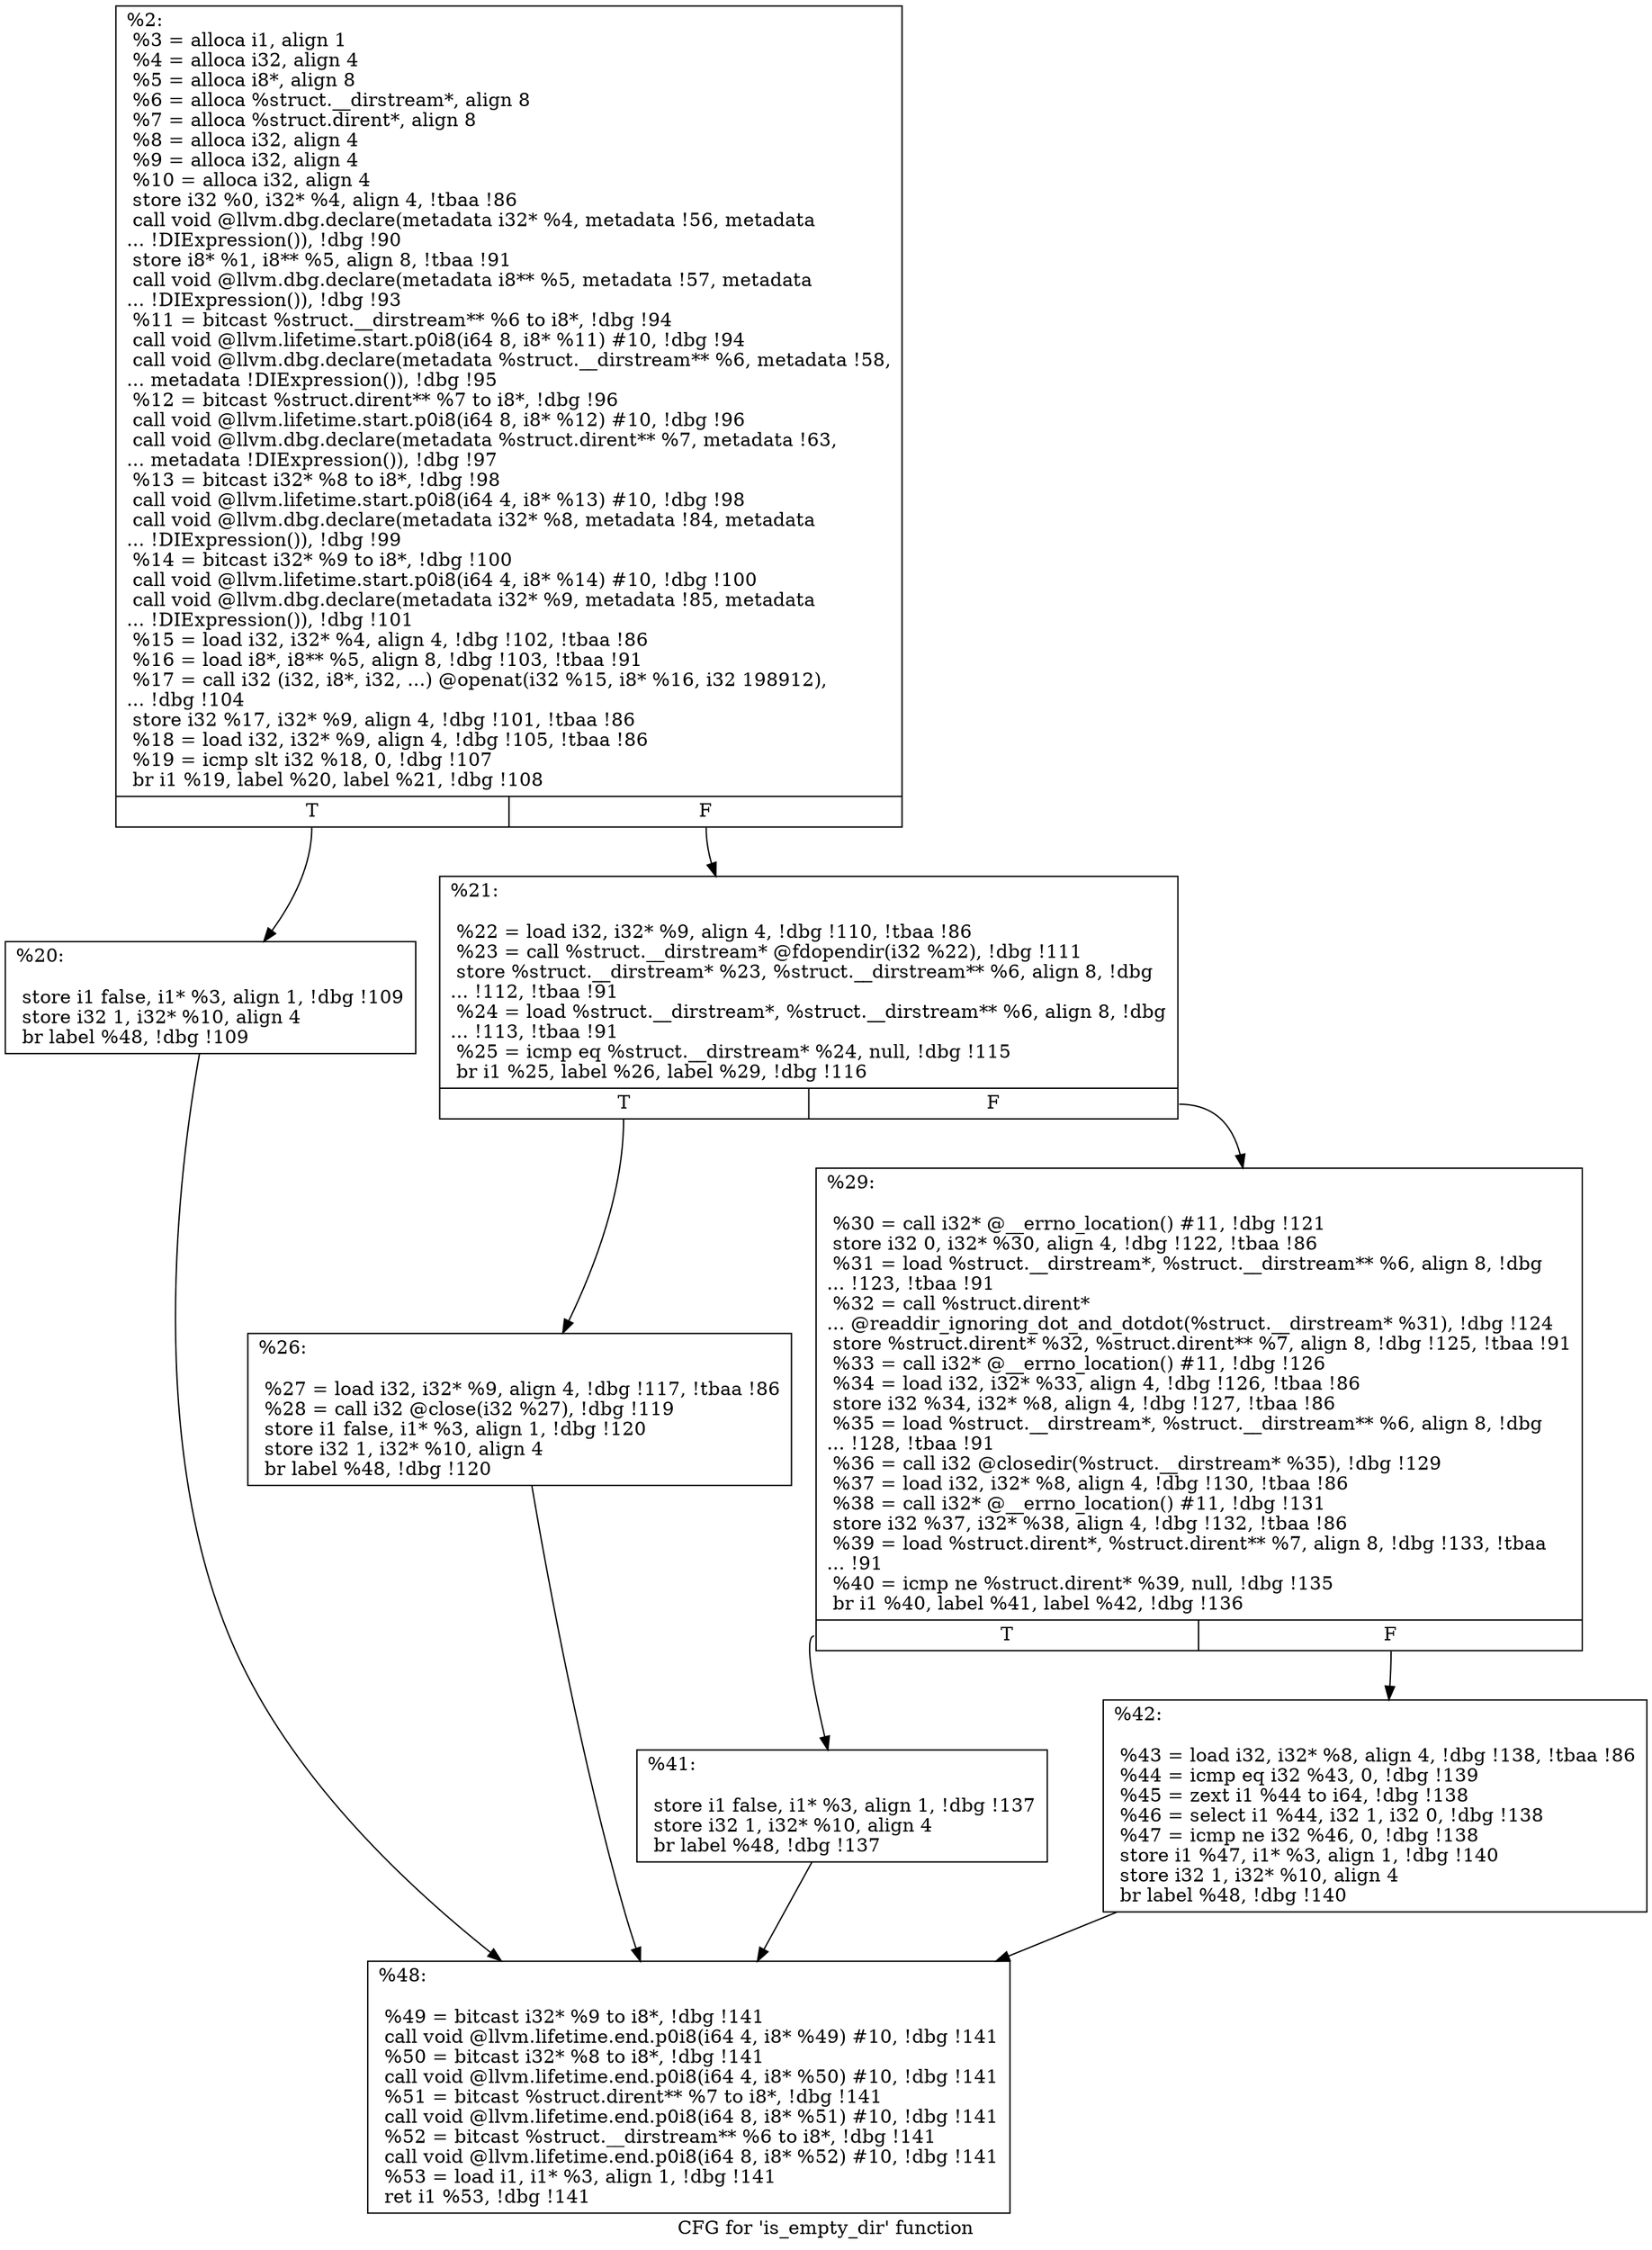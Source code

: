 digraph "CFG for 'is_empty_dir' function" {
	label="CFG for 'is_empty_dir' function";

	Node0x8b4de0 [shape=record,label="{%2:\l  %3 = alloca i1, align 1\l  %4 = alloca i32, align 4\l  %5 = alloca i8*, align 8\l  %6 = alloca %struct.__dirstream*, align 8\l  %7 = alloca %struct.dirent*, align 8\l  %8 = alloca i32, align 4\l  %9 = alloca i32, align 4\l  %10 = alloca i32, align 4\l  store i32 %0, i32* %4, align 4, !tbaa !86\l  call void @llvm.dbg.declare(metadata i32* %4, metadata !56, metadata\l... !DIExpression()), !dbg !90\l  store i8* %1, i8** %5, align 8, !tbaa !91\l  call void @llvm.dbg.declare(metadata i8** %5, metadata !57, metadata\l... !DIExpression()), !dbg !93\l  %11 = bitcast %struct.__dirstream** %6 to i8*, !dbg !94\l  call void @llvm.lifetime.start.p0i8(i64 8, i8* %11) #10, !dbg !94\l  call void @llvm.dbg.declare(metadata %struct.__dirstream** %6, metadata !58,\l... metadata !DIExpression()), !dbg !95\l  %12 = bitcast %struct.dirent** %7 to i8*, !dbg !96\l  call void @llvm.lifetime.start.p0i8(i64 8, i8* %12) #10, !dbg !96\l  call void @llvm.dbg.declare(metadata %struct.dirent** %7, metadata !63,\l... metadata !DIExpression()), !dbg !97\l  %13 = bitcast i32* %8 to i8*, !dbg !98\l  call void @llvm.lifetime.start.p0i8(i64 4, i8* %13) #10, !dbg !98\l  call void @llvm.dbg.declare(metadata i32* %8, metadata !84, metadata\l... !DIExpression()), !dbg !99\l  %14 = bitcast i32* %9 to i8*, !dbg !100\l  call void @llvm.lifetime.start.p0i8(i64 4, i8* %14) #10, !dbg !100\l  call void @llvm.dbg.declare(metadata i32* %9, metadata !85, metadata\l... !DIExpression()), !dbg !101\l  %15 = load i32, i32* %4, align 4, !dbg !102, !tbaa !86\l  %16 = load i8*, i8** %5, align 8, !dbg !103, !tbaa !91\l  %17 = call i32 (i32, i8*, i32, ...) @openat(i32 %15, i8* %16, i32 198912),\l... !dbg !104\l  store i32 %17, i32* %9, align 4, !dbg !101, !tbaa !86\l  %18 = load i32, i32* %9, align 4, !dbg !105, !tbaa !86\l  %19 = icmp slt i32 %18, 0, !dbg !107\l  br i1 %19, label %20, label %21, !dbg !108\l|{<s0>T|<s1>F}}"];
	Node0x8b4de0:s0 -> Node0x8b4e30;
	Node0x8b4de0:s1 -> Node0x8b4e80;
	Node0x8b4e30 [shape=record,label="{%20:\l\l  store i1 false, i1* %3, align 1, !dbg !109\l  store i32 1, i32* %10, align 4\l  br label %48, !dbg !109\l}"];
	Node0x8b4e30 -> Node0x8b5010;
	Node0x8b4e80 [shape=record,label="{%21:\l\l  %22 = load i32, i32* %9, align 4, !dbg !110, !tbaa !86\l  %23 = call %struct.__dirstream* @fdopendir(i32 %22), !dbg !111\l  store %struct.__dirstream* %23, %struct.__dirstream** %6, align 8, !dbg\l... !112, !tbaa !91\l  %24 = load %struct.__dirstream*, %struct.__dirstream** %6, align 8, !dbg\l... !113, !tbaa !91\l  %25 = icmp eq %struct.__dirstream* %24, null, !dbg !115\l  br i1 %25, label %26, label %29, !dbg !116\l|{<s0>T|<s1>F}}"];
	Node0x8b4e80:s0 -> Node0x8b4ed0;
	Node0x8b4e80:s1 -> Node0x8b4f20;
	Node0x8b4ed0 [shape=record,label="{%26:\l\l  %27 = load i32, i32* %9, align 4, !dbg !117, !tbaa !86\l  %28 = call i32 @close(i32 %27), !dbg !119\l  store i1 false, i1* %3, align 1, !dbg !120\l  store i32 1, i32* %10, align 4\l  br label %48, !dbg !120\l}"];
	Node0x8b4ed0 -> Node0x8b5010;
	Node0x8b4f20 [shape=record,label="{%29:\l\l  %30 = call i32* @__errno_location() #11, !dbg !121\l  store i32 0, i32* %30, align 4, !dbg !122, !tbaa !86\l  %31 = load %struct.__dirstream*, %struct.__dirstream** %6, align 8, !dbg\l... !123, !tbaa !91\l  %32 = call %struct.dirent*\l... @readdir_ignoring_dot_and_dotdot(%struct.__dirstream* %31), !dbg !124\l  store %struct.dirent* %32, %struct.dirent** %7, align 8, !dbg !125, !tbaa !91\l  %33 = call i32* @__errno_location() #11, !dbg !126\l  %34 = load i32, i32* %33, align 4, !dbg !126, !tbaa !86\l  store i32 %34, i32* %8, align 4, !dbg !127, !tbaa !86\l  %35 = load %struct.__dirstream*, %struct.__dirstream** %6, align 8, !dbg\l... !128, !tbaa !91\l  %36 = call i32 @closedir(%struct.__dirstream* %35), !dbg !129\l  %37 = load i32, i32* %8, align 4, !dbg !130, !tbaa !86\l  %38 = call i32* @__errno_location() #11, !dbg !131\l  store i32 %37, i32* %38, align 4, !dbg !132, !tbaa !86\l  %39 = load %struct.dirent*, %struct.dirent** %7, align 8, !dbg !133, !tbaa\l... !91\l  %40 = icmp ne %struct.dirent* %39, null, !dbg !135\l  br i1 %40, label %41, label %42, !dbg !136\l|{<s0>T|<s1>F}}"];
	Node0x8b4f20:s0 -> Node0x8b4f70;
	Node0x8b4f20:s1 -> Node0x8b4fc0;
	Node0x8b4f70 [shape=record,label="{%41:\l\l  store i1 false, i1* %3, align 1, !dbg !137\l  store i32 1, i32* %10, align 4\l  br label %48, !dbg !137\l}"];
	Node0x8b4f70 -> Node0x8b5010;
	Node0x8b4fc0 [shape=record,label="{%42:\l\l  %43 = load i32, i32* %8, align 4, !dbg !138, !tbaa !86\l  %44 = icmp eq i32 %43, 0, !dbg !139\l  %45 = zext i1 %44 to i64, !dbg !138\l  %46 = select i1 %44, i32 1, i32 0, !dbg !138\l  %47 = icmp ne i32 %46, 0, !dbg !138\l  store i1 %47, i1* %3, align 1, !dbg !140\l  store i32 1, i32* %10, align 4\l  br label %48, !dbg !140\l}"];
	Node0x8b4fc0 -> Node0x8b5010;
	Node0x8b5010 [shape=record,label="{%48:\l\l  %49 = bitcast i32* %9 to i8*, !dbg !141\l  call void @llvm.lifetime.end.p0i8(i64 4, i8* %49) #10, !dbg !141\l  %50 = bitcast i32* %8 to i8*, !dbg !141\l  call void @llvm.lifetime.end.p0i8(i64 4, i8* %50) #10, !dbg !141\l  %51 = bitcast %struct.dirent** %7 to i8*, !dbg !141\l  call void @llvm.lifetime.end.p0i8(i64 8, i8* %51) #10, !dbg !141\l  %52 = bitcast %struct.__dirstream** %6 to i8*, !dbg !141\l  call void @llvm.lifetime.end.p0i8(i64 8, i8* %52) #10, !dbg !141\l  %53 = load i1, i1* %3, align 1, !dbg !141\l  ret i1 %53, !dbg !141\l}"];
}
